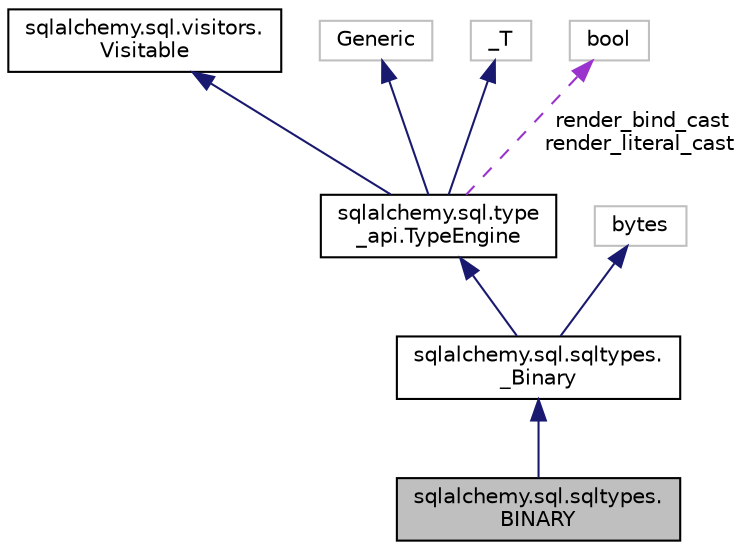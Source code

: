 digraph "sqlalchemy.sql.sqltypes.BINARY"
{
 // LATEX_PDF_SIZE
  edge [fontname="Helvetica",fontsize="10",labelfontname="Helvetica",labelfontsize="10"];
  node [fontname="Helvetica",fontsize="10",shape=record];
  Node1 [label="sqlalchemy.sql.sqltypes.\lBINARY",height=0.2,width=0.4,color="black", fillcolor="grey75", style="filled", fontcolor="black",tooltip=" "];
  Node2 -> Node1 [dir="back",color="midnightblue",fontsize="10",style="solid",fontname="Helvetica"];
  Node2 [label="sqlalchemy.sql.sqltypes.\l_Binary",height=0.2,width=0.4,color="black", fillcolor="white", style="filled",URL="$classsqlalchemy_1_1sql_1_1sqltypes_1_1__Binary.html",tooltip=" "];
  Node3 -> Node2 [dir="back",color="midnightblue",fontsize="10",style="solid",fontname="Helvetica"];
  Node3 [label="sqlalchemy.sql.type\l_api.TypeEngine",height=0.2,width=0.4,color="black", fillcolor="white", style="filled",URL="$classsqlalchemy_1_1sql_1_1type__api_1_1TypeEngine.html",tooltip=" "];
  Node4 -> Node3 [dir="back",color="midnightblue",fontsize="10",style="solid",fontname="Helvetica"];
  Node4 [label="sqlalchemy.sql.visitors.\lVisitable",height=0.2,width=0.4,color="black", fillcolor="white", style="filled",URL="$classsqlalchemy_1_1sql_1_1visitors_1_1Visitable.html",tooltip=" "];
  Node5 -> Node3 [dir="back",color="midnightblue",fontsize="10",style="solid",fontname="Helvetica"];
  Node5 [label="Generic",height=0.2,width=0.4,color="grey75", fillcolor="white", style="filled",tooltip=" "];
  Node6 -> Node3 [dir="back",color="midnightblue",fontsize="10",style="solid",fontname="Helvetica"];
  Node6 [label="_T",height=0.2,width=0.4,color="grey75", fillcolor="white", style="filled",tooltip=" "];
  Node7 -> Node3 [dir="back",color="darkorchid3",fontsize="10",style="dashed",label=" render_bind_cast\nrender_literal_cast" ,fontname="Helvetica"];
  Node7 [label="bool",height=0.2,width=0.4,color="grey75", fillcolor="white", style="filled",tooltip=" "];
  Node8 -> Node2 [dir="back",color="midnightblue",fontsize="10",style="solid",fontname="Helvetica"];
  Node8 [label="bytes",height=0.2,width=0.4,color="grey75", fillcolor="white", style="filled",tooltip=" "];
}
